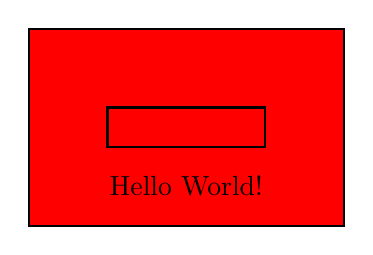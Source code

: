 \begin{tikzpicture}
\draw  [thick,fill=red] (-2,-0.5) rectangle (2,2);
\draw  [thick] (-1,0.5) rectangle (1,1);
\node (0,0) {Hello World!};
\end{tikzpicture}
